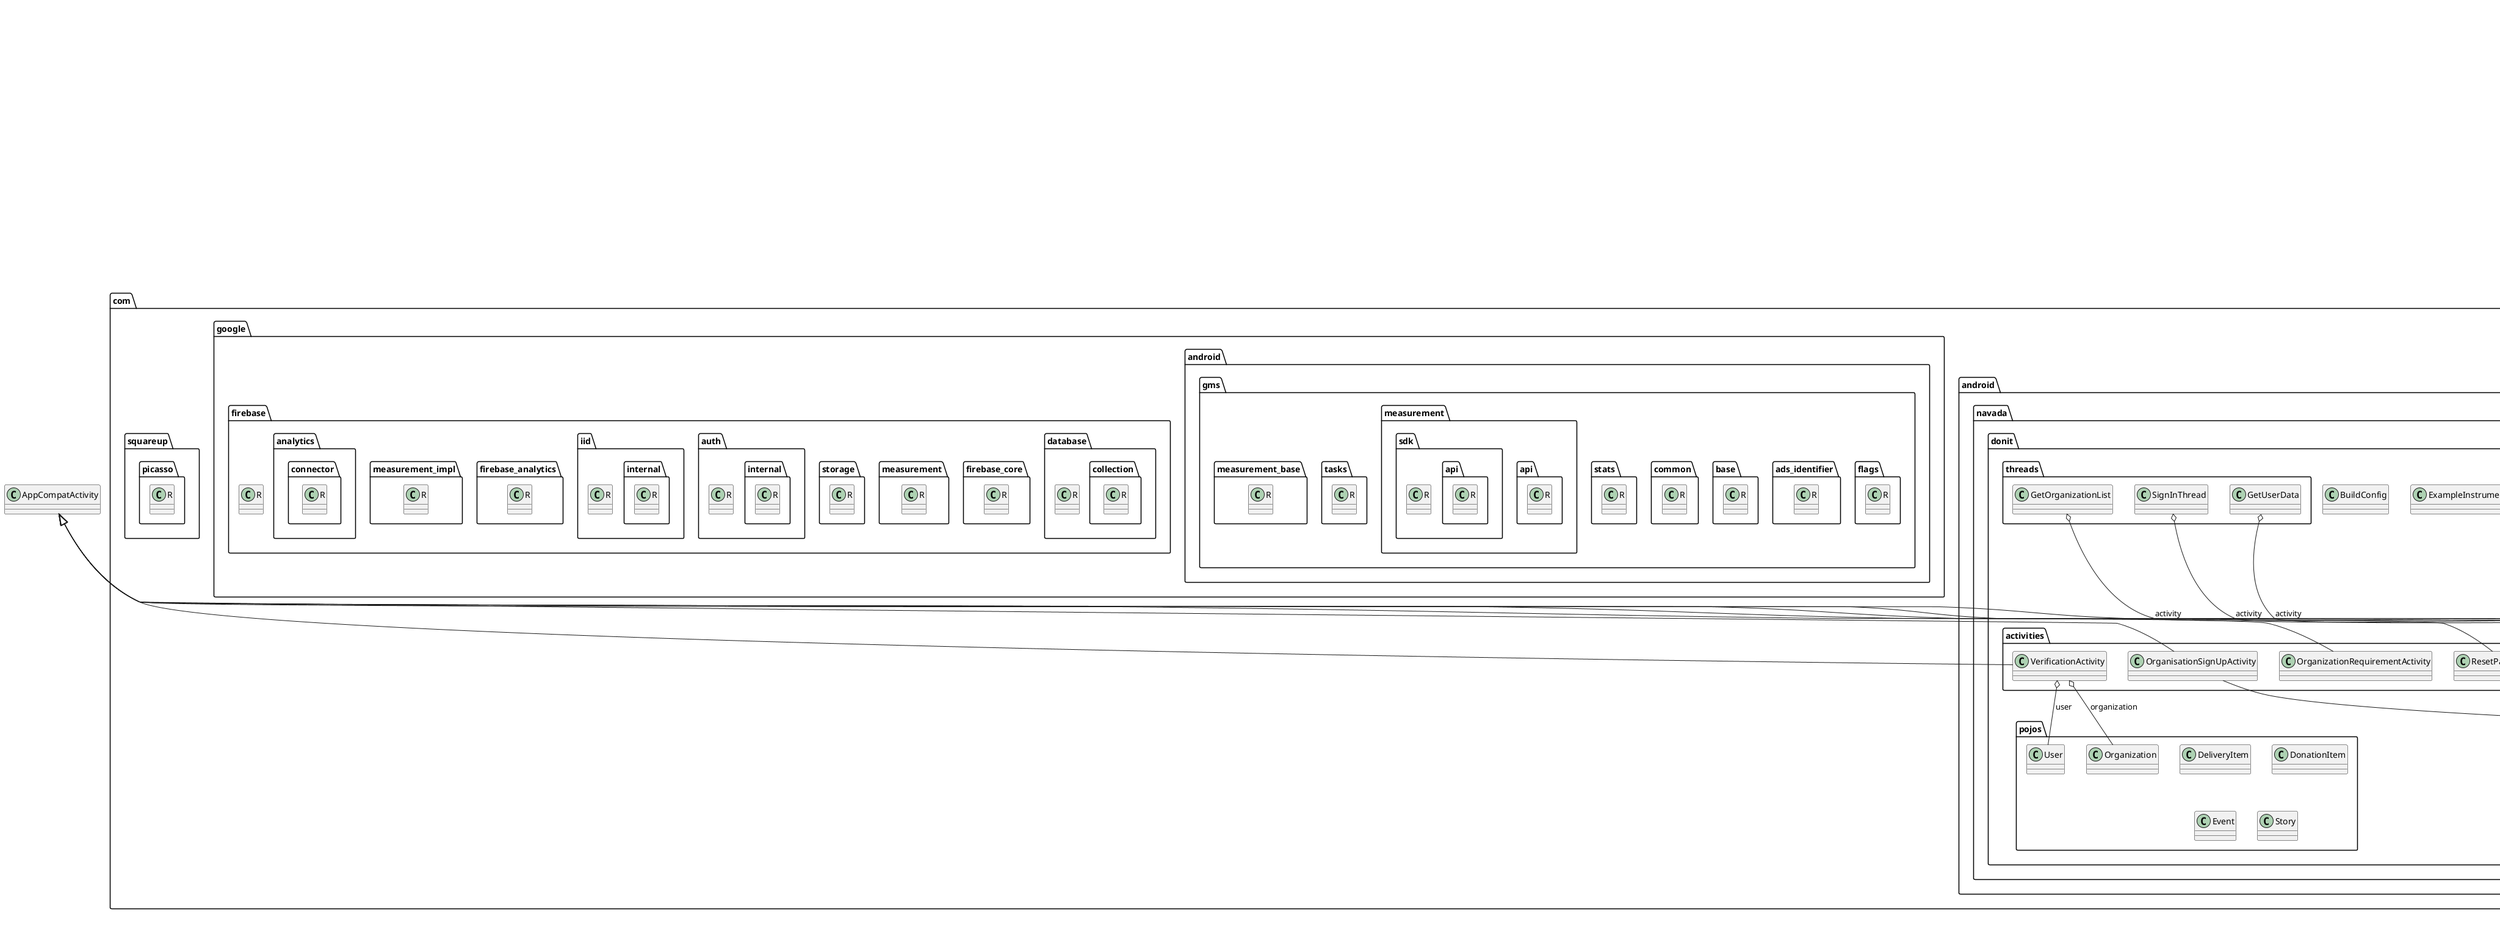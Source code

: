 @startuml

title __APP's Class Diagram__\n

  package com.android.navada.donit {
    package com.android.navada.donit.fragments {
      class AddEventFragment {
      }
    }
  }
  

  package com.android.navada.donit {
    package com.android.navada.donit.fragments {
      class AddRequirementFragment {
      }
    }
  }
  

  package com.android.navada.donit {
    class BuildConfig {
    }
  }
  

  package com.android.navada.donit {
    package com.android.navada.donit.pojos {
      class DeliveryItem {
      }
    }
  }
  

  package com.android.navada.donit {
    package com.android.navada.donit.fragments {
      class DonateFragment {
      }
    }
  }
  

  package com.android.navada.donit {
    package com.android.navada.donit.pojos {
      class DonationItem {
      }
    }
  }
  

  package com.android.navada.donit {
    package com.android.navada.donit.adapters {
      class DonationsAdapter {
      }
    }
  }
  

  package com.android.navada.donit {
    package com.android.navada.donit.fragments {
      class DonationsFragment {
      }
    }
  }
  

  package com.android.navada.donit {
    package com.android.navada.donit.activities {
      class DonorSignUpActivity {
      }
    }
  }
  

  package com.android.navada.donit {
    package com.android.navada.donit.pojos {
      class Event {
      }
    }
  }
  

  package com.android.navada.donit {
    class ExampleInstrumentedTest {
    }
  }
  

  package com.android.navada.donit {
    package com.android.navada.donit.fragments {
      class FeedFragment {
      }
    }
  }
  

  package com.android.navada.donit {
    package com.android.navada.donit.threads {
      class GetOrganizationList {
      }
    }
  }
  

  package com.android.navada.donit {
    package com.android.navada.donit.threads {
      class GetUserData {
      }
    }
  }
  

  package com.android.navada.donit {
    package com.android.navada.donit.fragments {
      class HomeFragment {
      }
    }
  }
  

  package com.android.navada.donit {
    package com.android.navada.donit.activities {
      class MainActivity {
      }
    }
  }
  

  package com.android.navada.donit {
    package com.android.navada.donit.adapters {
      class MyDeliveriesAdapter {
      }
    }
  }
  

  package com.android.navada.donit {
    package com.android.navada.donit.fragments {
      class MyDeliveriesFragment {
      }
    }
  }
  

  package com.android.navada.donit {
    package com.android.navada.donit.adapters {
      class MyDonationsAdapter {
      }
    }
  }
  

  package com.android.navada.donit {
    package com.android.navada.donit.fragments {
      class MyDonationsFragment {
      }
    }
  }
  

  package com.android.navada.donit {
    package com.android.navada.donit.fragments {
      class OrgValidateFragment {
      }
    }
  }
  

  package com.android.navada.donit {
    package com.android.navada.donit.activities {
      class OrganisationSignUpActivity {
      }
    }
  }
  

  package com.android.navada.donit {
    package com.android.navada.donit.pojos {
      class Organization {
      }
    }
  }
  

  package com.android.navada.donit {
    package com.android.navada.donit.activities {
      class OrganizationRequirementActivity {
      }
    }
  }
  

  package com.android.navada.donit {
    package com.android.navada.donit.fragments {
      class ProfileFragment {
      }
    }
  }
  

  package android.support.customview {
    class R {
    }
  }
  

  package com.google.android.gms.flags {
    class R {
    }
  }
  

  package android.support.loader {
    class R {
    }
  }
  

  package androidx.versionedparcelable {
    class R {
    }
  }
  

  package android.support.v7.appcompat {
    class R {
    }
  }
  

  package android.support.drawerlayout {
    class R {
    }
  }
  

  package com.google.android.gms.ads_identifier {
    class R {
    }
  }
  

  package com.google.android.gms.base {
    class R {
    }
  }
  

  package android.support.mediacompat {
    class R {
    }
  }
  

  package android.support.coreui {
    class R {
    }
  }
  

  package com.google.android.gms.common {
    class R {
    }
  }
  

  package android.support.fragment {
    class R {
    }
  }
  

  package com.google.android.gms.stats {
    class R {
    }
  }
  

  package android.arch.lifecycle {
    package android.arch.lifecycle.viewmodel {
      class R {
      }
    }
  }
  

  package android.support.v7.viewpager {
    class R {
    }
  }
  

  package android.support.print {
    class R {
    }
  }
  

  package com.google.firebase {
    package com.google.firebase.database {
      class R {
      }
    }
  }
  

  package android.support.coreutils {
    class R {
    }
  }
  

  package android.support.cursoradapter {
    class R {
    }
  }
  

  package android.support.constraint {
    class R {
    }
  }
  

  package android.support.design {
    class R {
    }
  }
  

  package com.google.firebase {
    package com.google.firebase.firebase_core {
      class R {
      }
    }
  }
  

  package android.support.swiperefreshlayout {
    class R {
    }
  }
  

  package android.support.v7.recyclerview {
    class R {
    }
  }
  

  package com.google.firebase {
    package com.google.firebase.measurement {
      class R {
      }
    }
  }
  

  package android.support.documentfile {
    class R {
    }
  }
  

  package com.google.android.gms.measurement.api {
    class R {
    }
  }
  

  package android.support.v4 {
    class R {
    }
  }
  

  package android.support.exifinterface {
    class R {
    }
  }
  

  package com.google.firebase {
    package com.google.firebase.storage {
      class R {
      }
    }
  }
  

  package android.support.graphics.drawable {
    class R {
    }
  }
  

  package com.google.firebase {
    package com.google.firebase.auth {
      class R {
      }
    }
  }
  

  package android.support.interpolator {
    class R {
    }
  }
  

  package com.google.firebase {
    package com.google.firebase.database {
      package com.google.firebase.database.collection {
        class R {
        }
      }
    }
  }
  

  package com.android.navada.donit {
    class R {
    }
  }
  

  package android.support.compat {
    class R {
    }
  }
  

  package com.google.android.gms.tasks {
    class R {
    }
  }
  

  package android.support.v7.cardview {
    class R {
    }
  }
  

  package com.google.android.gms.measurement_base {
    class R {
    }
  }
  

  package com.google.firebase {
    package com.google.firebase.iid {
      class R {
      }
    }
  }
  

  package com.google.firebase {
    package com.google.firebase.iid {
      package com.google.firebase.iid.internal {
        class R {
        }
      }
    }
  }
  

  package android.support.slidingpanelayout {
    class R {
    }
  }
  

  package com.squareup.picasso {
    class R {
    }
  }
  

  package com.google.firebase {
    package com.google.firebase.firebase_analytics {
      class R {
      }
    }
  }
  

  package android.support.localbroadcastmanager {
    class R {
    }
  }
  

  package com.google.firebase {
    class R {
    }
  }
  

  package android.arch.lifecycle {
    package android.arch.lifecycle.livedata {
      package android.arch.lifecycle.livedata.core {
        class R {
        }
      }
    }
  }
  

  package android.support.transition {
    class R {
    }
  }
  

  package com.google.android.gms.measurement.sdk {
    class R {
    }
  }
  

  package com.google.firebase {
    package com.google.firebase.measurement {
      package com.google.firebase.measurement_impl {
        class R {
        }
      }
    }
  }
  

  package android.arch.lifecycle {
    class R {
    }
  }
  

  package com.google.android.gms.measurement.sdk {
    package com.google.android.gms.measurement.sdk.api {
      class R {
      }
    }
  }
  

  package com.google.firebase {
    package com.google.firebase.auth {
      package com.google.firebase.auth.internal {
        class R {
        }
      }
    }
  }
  

  package com.google.firebase {
    package com.google.firebase.analytics.connector {
      class R {
      }
    }
  }
  

  package android.support.coordinatorlayout {
    class R {
    }
  }
  

  package android.support.asynclayoutinflater {
    class R {
    }
  }
  

  package android.arch.core {
    class R {
    }
  }
  

  package android.arch.lifecycle {
    package android.arch.lifecycle.livedata {
      class R {
      }
    }
  }
  

  package com.android.navada.donit {
    package com.android.navada.donit.adapters {
      class RequirementsAdapter {
      }
    }
  }
  

  package com.android.navada.donit {
    package com.android.navada.donit.fragments {
      class RequirementsFragment {
      }
    }
  }
  

  package com.android.navada.donit {
    package com.android.navada.donit.activities {
      class ResetPasswordActivity {
      }
    }
  }
  

  package com.android.navada.donit {
    package com.android.navada.donit.activities {
      class SignInActivity {
      }
    }
  }
  

  package com.android.navada.donit {
    package com.android.navada.donit.threads {
      class SignInThread {
      }
    }
  }
  

  package com.android.navada.donit {
    package com.android.navada.donit.adapters {
      class StoriesAdapter {
      }
    }
  }
  

  package com.android.navada.donit {
    package com.android.navada.donit.fragments {
      class StoriesFragment {
      }
    }
  }
  

  package com.android.navada.donit {
    package com.android.navada.donit.pojos {
      class Story {
      }
    }
  }
  

  package com.android.navada.donit {
    package com.android.navada.donit.fragments {
      class SuperAdminValidateFragment {
      }
    }
  }
  

  package com.android.navada.donit {
    package com.android.navada.donit.pojos {
      class User {
      }
    }
  }
  

  package com.android.navada.donit {
    package com.android.navada.donit.activities {
      class VerificationActivity {
      }
    }
  }
  

  AddEventFragment -up-|> Fragment
  AddRequirementFragment -up-|> Fragment
  DonateFragment -up-|> Fragment
  DonationsAdapter -up-|> Adapter
  DonationsFragment -up-|> Fragment
  DonorSignUpActivity -up-|> AppCompatActivity
  FeedFragment -up-|> Fragment
  GetOrganizationList o-- DonorSignUpActivity : activity
  GetUserData o-- MainActivity : activity
  HomeFragment -up-|> OnNavigationItemSelectedListener
  HomeFragment -up-|> Fragment
  MainActivity -up-|> OnNavigationItemSelectedListener
  MainActivity -up-|> AppCompatActivity
  MyDeliveriesAdapter -up-|> Adapter
  MyDeliveriesAdapter o-- OnClickListener : mListener
  MyDeliveriesFragment -up-|> Fragment
  MyDeliveriesFragment o-- MyDeliveriesAdapter : mAdapter
  MyDonationsAdapter -up-|> Adapter
  MyDonationsAdapter o-- OnClickListener : mListener
  MyDonationsFragment -up-|> Fragment
  MyDonationsFragment o-- MyDonationsAdapter : mAdapter
  OrgValidateFragment -up-|> Fragment
  OrganisationSignUpActivity -up-|> OnClickListener
  OrganisationSignUpActivity -up-|> AppCompatActivity
  OrganizationRequirementActivity -up-|> AppCompatActivity
  ProfileFragment -up-|> Fragment
  RequirementsAdapter -up-|> Adapter
  RequirementsFragment -up-|> Fragment
  ResetPasswordActivity -up-|> AppCompatActivity
  SignInActivity -up-|> OnClickListener
  SignInActivity -up-|> AppCompatActivity
  SignInThread o-- SignInActivity : activity
  StoriesAdapter -up-|> Adapter
  StoriesAdapter o-- OnClickListener : mListener
  StoriesFragment -up-|> Fragment
  StoriesFragment o-- StoriesAdapter : mAdapter
  SuperAdminValidateFragment -up-|> Fragment
  VerificationActivity -up-|> AppCompatActivity
  VerificationActivity o-- User : user
  VerificationActivity o-- Organization : organization


right footer


PlantUML diagram generated by SketchIt! (https://bitbucket.org/pmesmeur/sketch.it)
For more information about this tool, please contact philippe.mesmeur@gmail.com
endfooter

@enduml
